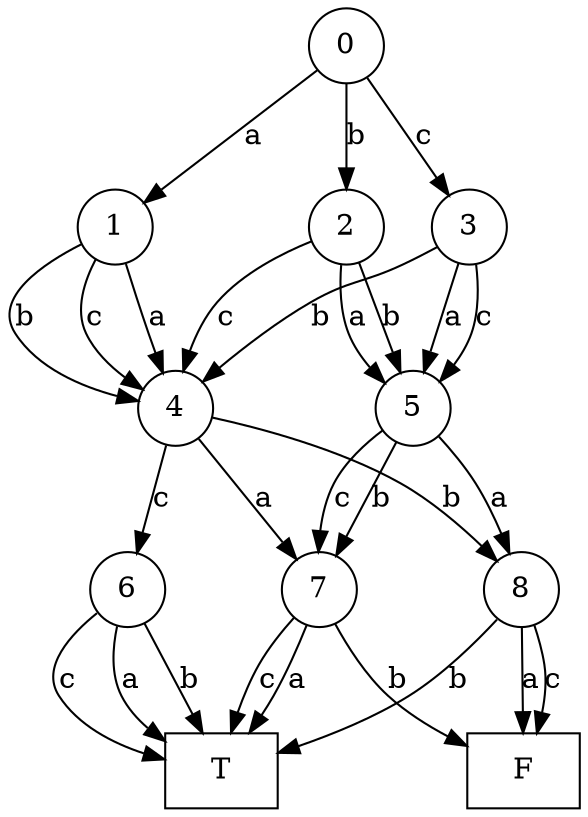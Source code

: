 digraph minimized_automaton {
  
  node [shape = circle];
  0 1 2 3 4 5 6 7 8;
  node [shape = box];
  T F;
  0 -> 3 [label = "c"];
  0 -> 2 [label = "b"];
  0 -> 1 [label = "a"];
  3 -> 4 [label = "b"];
  3 -> 5 [label = "a"];
  3 -> 5 [label = "c"];
  2 -> 5 [label = "a"];
  2 -> 5 [label = "b"];
  2 -> 4 [label = "c"];
  1 -> 4 [label = "b"];
  1 -> 4 [label = "c"];
  1 -> 4 [label = "a"];
  5 -> 7 [label = "b"];
  5 -> 7 [label = "c"];
  5 -> 8 [label = "a"];
  4 -> 8 [label = "b"];
  4 -> 7 [label = "a"];
  4 -> 6 [label = "c"];
  7 -> F [label = "b"];
  7 -> T [label = "a"];
  7 -> T [label = "c"];
  8 -> F [label = "a"];
  8 -> F [label = "c"];
  8 -> T [label = "b"];
  6 -> T [label = "c"];
  6 -> T [label = "a"];
  6 -> T [label = "b"];
}